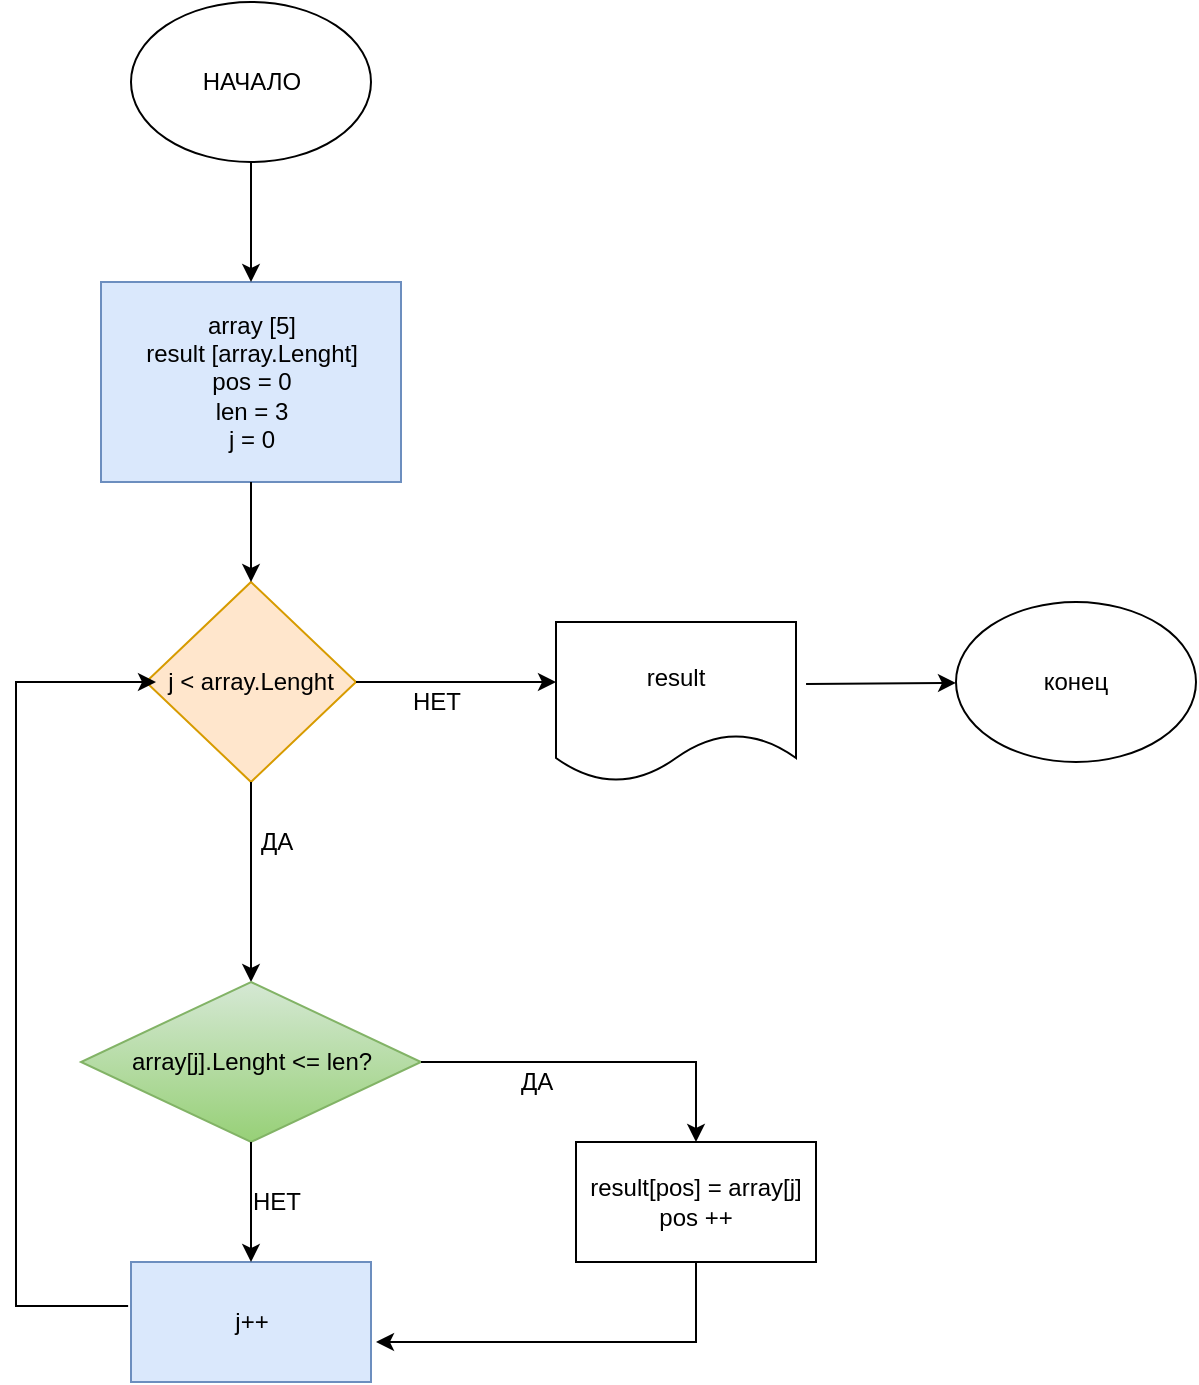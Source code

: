 <mxfile version="20.2.4" type="device"><diagram id="C5RBs43oDa-KdzZeNtuy" name="Page-1"><mxGraphModel dx="1353" dy="761" grid="1" gridSize="10" guides="1" tooltips="1" connect="1" arrows="1" fold="1" page="1" pageScale="1" pageWidth="827" pageHeight="1169" math="0" shadow="0"><root><mxCell id="WIyWlLk6GJQsqaUBKTNV-0"/><mxCell id="WIyWlLk6GJQsqaUBKTNV-1" parent="WIyWlLk6GJQsqaUBKTNV-0"/><mxCell id="dNwBqbn8wW0cy3O1_UnU-1" value="НАЧАЛО" style="ellipse;whiteSpace=wrap;html=1;" vertex="1" parent="WIyWlLk6GJQsqaUBKTNV-1"><mxGeometry x="177.5" y="40" width="120" height="80" as="geometry"/></mxCell><mxCell id="dNwBqbn8wW0cy3O1_UnU-2" value="array [5]&lt;br&gt;result [array.Lenght]&lt;br&gt;pos = 0&lt;br&gt;len = 3&lt;br&gt;j = 0" style="rounded=0;whiteSpace=wrap;html=1;fillColor=#dae8fc;strokeColor=#6c8ebf;" vertex="1" parent="WIyWlLk6GJQsqaUBKTNV-1"><mxGeometry x="162.5" y="180" width="150" height="100" as="geometry"/></mxCell><mxCell id="dNwBqbn8wW0cy3O1_UnU-3" value="j &amp;lt; array.Lenght" style="rhombus;whiteSpace=wrap;html=1;fillColor=#ffe6cc;strokeColor=#d79b00;" vertex="1" parent="WIyWlLk6GJQsqaUBKTNV-1"><mxGeometry x="185" y="330" width="105" height="100" as="geometry"/></mxCell><mxCell id="dNwBqbn8wW0cy3O1_UnU-6" value="" style="endArrow=classic;html=1;rounded=0;exitX=0.5;exitY=1;exitDx=0;exitDy=0;entryX=0.5;entryY=0;entryDx=0;entryDy=0;" edge="1" parent="WIyWlLk6GJQsqaUBKTNV-1" source="dNwBqbn8wW0cy3O1_UnU-3" target="dNwBqbn8wW0cy3O1_UnU-11"><mxGeometry width="50" height="50" relative="1" as="geometry"><mxPoint x="390" y="340" as="sourcePoint"/><mxPoint x="240" y="500" as="targetPoint"/></mxGeometry></mxCell><mxCell id="dNwBqbn8wW0cy3O1_UnU-7" value="ДА" style="text;html=1;align=center;verticalAlign=middle;resizable=0;points=[];autosize=1;strokeColor=none;fillColor=none;" vertex="1" parent="WIyWlLk6GJQsqaUBKTNV-1"><mxGeometry x="230" y="445" width="40" height="30" as="geometry"/></mxCell><mxCell id="dNwBqbn8wW0cy3O1_UnU-8" value="" style="edgeStyle=elbowEdgeStyle;elbow=horizontal;endArrow=classic;html=1;rounded=0;exitX=-0.012;exitY=0.367;exitDx=0;exitDy=0;exitPerimeter=0;" edge="1" parent="WIyWlLk6GJQsqaUBKTNV-1" source="dNwBqbn8wW0cy3O1_UnU-12"><mxGeometry width="50" height="50" relative="1" as="geometry"><mxPoint x="170" y="690" as="sourcePoint"/><mxPoint x="190" y="380" as="targetPoint"/><Array as="points"><mxPoint x="120" y="430"/></Array></mxGeometry></mxCell><mxCell id="dNwBqbn8wW0cy3O1_UnU-9" value="" style="endArrow=classic;html=1;rounded=0;exitX=1;exitY=0.5;exitDx=0;exitDy=0;" edge="1" parent="WIyWlLk6GJQsqaUBKTNV-1" source="dNwBqbn8wW0cy3O1_UnU-3"><mxGeometry width="50" height="50" relative="1" as="geometry"><mxPoint x="390" y="340" as="sourcePoint"/><mxPoint x="390" y="380" as="targetPoint"/><Array as="points"><mxPoint x="340" y="380"/></Array></mxGeometry></mxCell><mxCell id="dNwBqbn8wW0cy3O1_UnU-10" value="НЕТ" style="text;html=1;align=center;verticalAlign=middle;resizable=0;points=[];autosize=1;strokeColor=none;fillColor=none;" vertex="1" parent="WIyWlLk6GJQsqaUBKTNV-1"><mxGeometry x="305" y="375" width="50" height="30" as="geometry"/></mxCell><mxCell id="dNwBqbn8wW0cy3O1_UnU-11" value="array[j].Lenght &amp;lt;= len?" style="rhombus;whiteSpace=wrap;html=1;fillColor=#d5e8d4;strokeColor=#82b366;gradientColor=#97d077;" vertex="1" parent="WIyWlLk6GJQsqaUBKTNV-1"><mxGeometry x="152.5" y="530" width="170" height="80" as="geometry"/></mxCell><mxCell id="dNwBqbn8wW0cy3O1_UnU-12" value="j++" style="rounded=0;whiteSpace=wrap;html=1;fillColor=#dae8fc;strokeColor=#6c8ebf;" vertex="1" parent="WIyWlLk6GJQsqaUBKTNV-1"><mxGeometry x="177.5" y="670" width="120" height="60" as="geometry"/></mxCell><mxCell id="dNwBqbn8wW0cy3O1_UnU-13" value="result[pos] = array[j]&lt;br&gt;pos ++" style="rounded=0;whiteSpace=wrap;html=1;" vertex="1" parent="WIyWlLk6GJQsqaUBKTNV-1"><mxGeometry x="400" y="610" width="120" height="60" as="geometry"/></mxCell><mxCell id="dNwBqbn8wW0cy3O1_UnU-14" value="result" style="shape=document;whiteSpace=wrap;html=1;boundedLbl=1;" vertex="1" parent="WIyWlLk6GJQsqaUBKTNV-1"><mxGeometry x="390" y="350" width="120" height="80" as="geometry"/></mxCell><mxCell id="dNwBqbn8wW0cy3O1_UnU-15" value="конец" style="ellipse;whiteSpace=wrap;html=1;" vertex="1" parent="WIyWlLk6GJQsqaUBKTNV-1"><mxGeometry x="590" y="340" width="120" height="80" as="geometry"/></mxCell><mxCell id="dNwBqbn8wW0cy3O1_UnU-16" value="" style="endArrow=classic;html=1;rounded=0;exitX=0.5;exitY=1;exitDx=0;exitDy=0;" edge="1" parent="WIyWlLk6GJQsqaUBKTNV-1" source="dNwBqbn8wW0cy3O1_UnU-11" target="dNwBqbn8wW0cy3O1_UnU-12"><mxGeometry width="50" height="50" relative="1" as="geometry"><mxPoint x="390" y="430" as="sourcePoint"/><mxPoint x="440" y="380" as="targetPoint"/></mxGeometry></mxCell><mxCell id="dNwBqbn8wW0cy3O1_UnU-17" value="НЕТ" style="text;html=1;align=center;verticalAlign=middle;resizable=0;points=[];autosize=1;strokeColor=none;fillColor=none;" vertex="1" parent="WIyWlLk6GJQsqaUBKTNV-1"><mxGeometry x="225" y="625" width="50" height="30" as="geometry"/></mxCell><mxCell id="dNwBqbn8wW0cy3O1_UnU-19" value="" style="edgeStyle=segmentEdgeStyle;endArrow=classic;html=1;rounded=0;exitX=1;exitY=0.5;exitDx=0;exitDy=0;" edge="1" parent="WIyWlLk6GJQsqaUBKTNV-1" source="dNwBqbn8wW0cy3O1_UnU-11"><mxGeometry width="50" height="50" relative="1" as="geometry"><mxPoint x="390" y="430" as="sourcePoint"/><mxPoint x="460" y="610" as="targetPoint"/><Array as="points"><mxPoint x="460" y="570"/><mxPoint x="460" y="610"/></Array></mxGeometry></mxCell><mxCell id="dNwBqbn8wW0cy3O1_UnU-20" value="ДА" style="text;html=1;align=center;verticalAlign=middle;resizable=0;points=[];autosize=1;strokeColor=none;fillColor=none;" vertex="1" parent="WIyWlLk6GJQsqaUBKTNV-1"><mxGeometry x="360" y="565" width="40" height="30" as="geometry"/></mxCell><mxCell id="dNwBqbn8wW0cy3O1_UnU-21" value="" style="edgeStyle=segmentEdgeStyle;endArrow=classic;html=1;rounded=0;exitX=0.5;exitY=1;exitDx=0;exitDy=0;" edge="1" parent="WIyWlLk6GJQsqaUBKTNV-1" source="dNwBqbn8wW0cy3O1_UnU-13"><mxGeometry width="50" height="50" relative="1" as="geometry"><mxPoint x="390" y="430" as="sourcePoint"/><mxPoint x="300" y="710" as="targetPoint"/><Array as="points"><mxPoint x="460" y="710"/></Array></mxGeometry></mxCell><mxCell id="dNwBqbn8wW0cy3O1_UnU-22" value="" style="endArrow=classic;html=1;rounded=0;exitX=0.5;exitY=1;exitDx=0;exitDy=0;entryX=0.5;entryY=0;entryDx=0;entryDy=0;" edge="1" parent="WIyWlLk6GJQsqaUBKTNV-1" source="dNwBqbn8wW0cy3O1_UnU-1" target="dNwBqbn8wW0cy3O1_UnU-2"><mxGeometry width="50" height="50" relative="1" as="geometry"><mxPoint x="390" y="430" as="sourcePoint"/><mxPoint x="220" y="180" as="targetPoint"/></mxGeometry></mxCell><mxCell id="dNwBqbn8wW0cy3O1_UnU-23" value="" style="endArrow=classic;html=1;rounded=0;exitX=0.5;exitY=1;exitDx=0;exitDy=0;" edge="1" parent="WIyWlLk6GJQsqaUBKTNV-1" source="dNwBqbn8wW0cy3O1_UnU-2" target="dNwBqbn8wW0cy3O1_UnU-3"><mxGeometry width="50" height="50" relative="1" as="geometry"><mxPoint x="390" y="430" as="sourcePoint"/><mxPoint x="440" y="380" as="targetPoint"/></mxGeometry></mxCell><mxCell id="dNwBqbn8wW0cy3O1_UnU-24" value="" style="endArrow=classic;html=1;rounded=0;exitX=1.042;exitY=0.388;exitDx=0;exitDy=0;exitPerimeter=0;" edge="1" parent="WIyWlLk6GJQsqaUBKTNV-1" source="dNwBqbn8wW0cy3O1_UnU-14" target="dNwBqbn8wW0cy3O1_UnU-15"><mxGeometry width="50" height="50" relative="1" as="geometry"><mxPoint x="390" y="430" as="sourcePoint"/><mxPoint x="440" y="380" as="targetPoint"/></mxGeometry></mxCell></root></mxGraphModel></diagram></mxfile>
